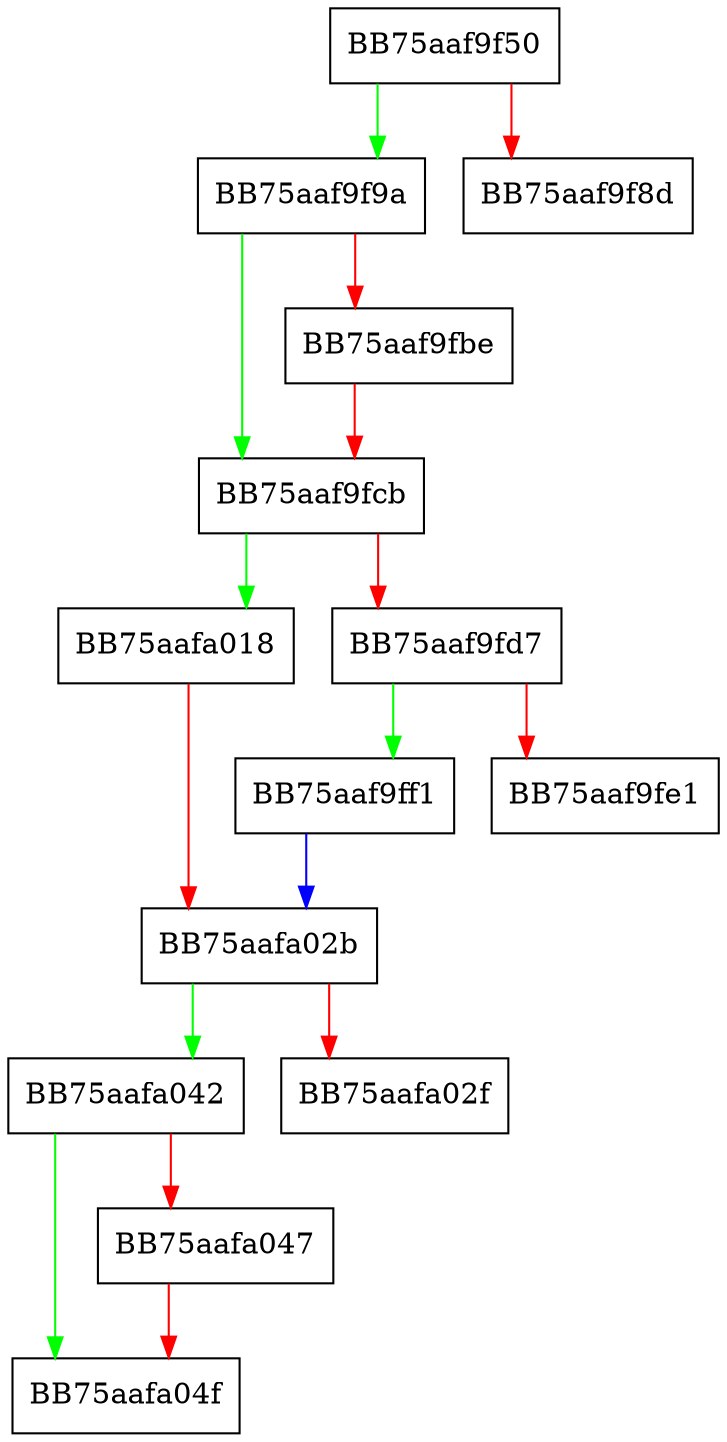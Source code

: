 digraph mp_lua_api_UfsSetMetadataLong {
  node [shape="box"];
  graph [splines=ortho];
  BB75aaf9f50 -> BB75aaf9f9a [color="green"];
  BB75aaf9f50 -> BB75aaf9f8d [color="red"];
  BB75aaf9f9a -> BB75aaf9fcb [color="green"];
  BB75aaf9f9a -> BB75aaf9fbe [color="red"];
  BB75aaf9fbe -> BB75aaf9fcb [color="red"];
  BB75aaf9fcb -> BB75aafa018 [color="green"];
  BB75aaf9fcb -> BB75aaf9fd7 [color="red"];
  BB75aaf9fd7 -> BB75aaf9ff1 [color="green"];
  BB75aaf9fd7 -> BB75aaf9fe1 [color="red"];
  BB75aaf9ff1 -> BB75aafa02b [color="blue"];
  BB75aafa018 -> BB75aafa02b [color="red"];
  BB75aafa02b -> BB75aafa042 [color="green"];
  BB75aafa02b -> BB75aafa02f [color="red"];
  BB75aafa042 -> BB75aafa04f [color="green"];
  BB75aafa042 -> BB75aafa047 [color="red"];
  BB75aafa047 -> BB75aafa04f [color="red"];
}
